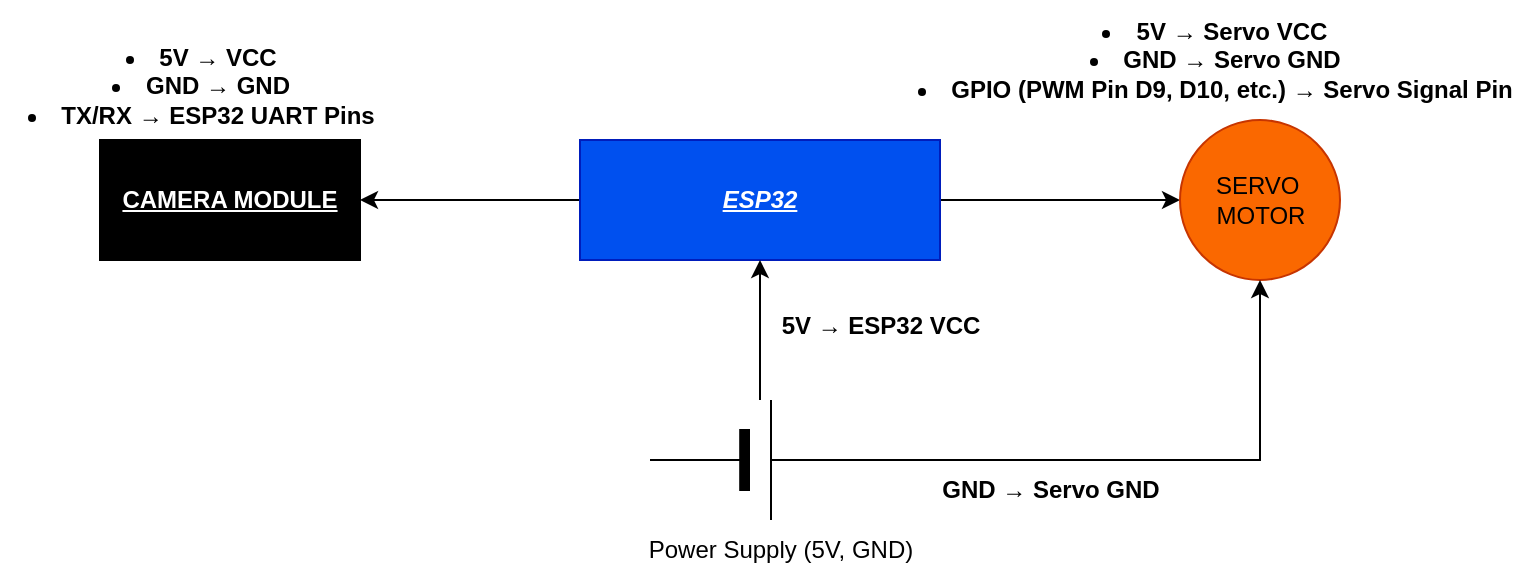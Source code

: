 <mxfile version="26.0.14">
  <diagram name="Page-1" id="xw0azsXiT1ffzXBx3dtR">
    <mxGraphModel dx="880" dy="472" grid="1" gridSize="10" guides="1" tooltips="1" connect="1" arrows="1" fold="1" page="1" pageScale="1" pageWidth="827" pageHeight="1169" math="0" shadow="0">
      <root>
        <mxCell id="0" />
        <mxCell id="1" parent="0" />
        <mxCell id="bhfImXdg9pNfIHxLkrQA-6" value="" style="edgeStyle=orthogonalEdgeStyle;rounded=0;orthogonalLoop=1;jettySize=auto;html=1;" edge="1" parent="1" source="bhfImXdg9pNfIHxLkrQA-1" target="bhfImXdg9pNfIHxLkrQA-3">
          <mxGeometry relative="1" as="geometry" />
        </mxCell>
        <mxCell id="bhfImXdg9pNfIHxLkrQA-8" value="" style="edgeStyle=orthogonalEdgeStyle;rounded=0;orthogonalLoop=1;jettySize=auto;html=1;" edge="1" parent="1" source="bhfImXdg9pNfIHxLkrQA-1">
          <mxGeometry relative="1" as="geometry">
            <mxPoint x="650" y="110" as="targetPoint" />
          </mxGeometry>
        </mxCell>
        <mxCell id="bhfImXdg9pNfIHxLkrQA-1" value="ESP32" style="rounded=0;whiteSpace=wrap;html=1;fillColor=#0050ef;strokeColor=#001DBC;fontColor=#ffffff;fontStyle=7" vertex="1" parent="1">
          <mxGeometry x="350" y="80" width="180" height="60" as="geometry" />
        </mxCell>
        <mxCell id="bhfImXdg9pNfIHxLkrQA-3" value="CAMERA MODULE" style="rounded=0;whiteSpace=wrap;html=1;fillColor=#000000;fontStyle=5;fontFamily=Helvetica;textShadow=1;fontColor=#FFFFFF;" vertex="1" parent="1">
          <mxGeometry x="110" y="80" width="130" height="60" as="geometry" />
        </mxCell>
        <mxCell id="bhfImXdg9pNfIHxLkrQA-4" value="SERVO&amp;nbsp;&lt;div&gt;MOTOR&lt;/div&gt;" style="verticalLabelPosition=middle;shadow=0;dashed=0;align=center;html=1;verticalAlign=middle;strokeWidth=1;shape=ellipse;aspect=fixed;fontSize=12;fillColor=#fa6800;fontColor=#000000;strokeColor=#C73500;" vertex="1" parent="1">
          <mxGeometry x="650" y="70" width="80" height="80" as="geometry" />
        </mxCell>
        <mxCell id="bhfImXdg9pNfIHxLkrQA-9" value="" style="edgeStyle=orthogonalEdgeStyle;rounded=0;orthogonalLoop=1;jettySize=auto;html=1;" edge="1" parent="1" source="bhfImXdg9pNfIHxLkrQA-5" target="bhfImXdg9pNfIHxLkrQA-1">
          <mxGeometry relative="1" as="geometry" />
        </mxCell>
        <mxCell id="bhfImXdg9pNfIHxLkrQA-14" value="" style="edgeStyle=orthogonalEdgeStyle;rounded=0;orthogonalLoop=1;jettySize=auto;html=1;" edge="1" parent="1" source="bhfImXdg9pNfIHxLkrQA-5" target="bhfImXdg9pNfIHxLkrQA-4">
          <mxGeometry relative="1" as="geometry">
            <mxPoint x="575" y="240" as="targetPoint" />
          </mxGeometry>
        </mxCell>
        <mxCell id="bhfImXdg9pNfIHxLkrQA-5" value="" style="verticalLabelPosition=bottom;shadow=0;dashed=0;align=center;fillColor=strokeColor;html=1;verticalAlign=top;strokeWidth=1;shape=mxgraph.electrical.miscellaneous.monocell_battery;" vertex="1" parent="1">
          <mxGeometry x="385" y="210" width="110" height="60" as="geometry" />
        </mxCell>
        <mxCell id="bhfImXdg9pNfIHxLkrQA-10" value="Power Supply (5V, GND)" style="text;html=1;align=center;verticalAlign=middle;resizable=0;points=[];autosize=1;strokeColor=none;fillColor=none;" vertex="1" parent="1">
          <mxGeometry x="370" y="270" width="160" height="30" as="geometry" />
        </mxCell>
        <mxCell id="bhfImXdg9pNfIHxLkrQA-11" value="&lt;li data-end=&quot;1162&quot; data-start=&quot;1142&quot;&gt;&lt;strong data-end=&quot;1150&quot; data-start=&quot;1144&quot;&gt;5V&lt;/strong&gt; → &lt;strong data-end=&quot;1160&quot; data-start=&quot;1153&quot;&gt;VCC&lt;/strong&gt;&lt;/li&gt;&lt;li data-end=&quot;1186&quot; data-start=&quot;1165&quot;&gt;&lt;strong data-end=&quot;1174&quot; data-start=&quot;1167&quot;&gt;GND&lt;/strong&gt; → &lt;strong data-end=&quot;1184&quot; data-start=&quot;1177&quot;&gt;GND&lt;/strong&gt;&lt;/li&gt;&lt;li data-end=&quot;1224&quot; data-start=&quot;1189&quot;&gt;&lt;strong data-end=&quot;1200&quot; data-start=&quot;1191&quot;&gt;TX/RX&lt;/strong&gt; → &lt;strong data-end=&quot;1222&quot; data-start=&quot;1203&quot;&gt;ESP32 UART Pins&lt;/strong&gt;&lt;/li&gt;" style="text;html=1;align=center;verticalAlign=middle;resizable=0;points=[];autosize=1;strokeColor=none;fillColor=none;" vertex="1" parent="1">
          <mxGeometry x="60" y="23" width="200" height="60" as="geometry" />
        </mxCell>
        <mxCell id="bhfImXdg9pNfIHxLkrQA-12" value="&lt;li data-end=&quot;1361&quot; data-start=&quot;1335&quot;&gt;&lt;strong data-end=&quot;1343&quot; data-start=&quot;1337&quot;&gt;5V&lt;/strong&gt; → &lt;strong data-end=&quot;1359&quot; data-start=&quot;1346&quot;&gt;Servo VCC&lt;/strong&gt;&lt;/li&gt;&lt;li data-end=&quot;1391&quot; data-start=&quot;1364&quot;&gt;&lt;strong data-end=&quot;1373&quot; data-start=&quot;1366&quot;&gt;GND&lt;/strong&gt; → &lt;strong data-end=&quot;1389&quot; data-start=&quot;1376&quot;&gt;Servo GND&lt;/strong&gt;&lt;/li&gt;&lt;li data-end=&quot;1453&quot; data-start=&quot;1394&quot;&gt;&lt;strong data-end=&quot;1428&quot; data-start=&quot;1396&quot;&gt;GPIO (PWM Pin D9, D10, etc.)&lt;/strong&gt; → &lt;strong data-end=&quot;1451&quot; data-start=&quot;1431&quot;&gt;Servo Signal Pin&lt;/strong&gt;&lt;/li&gt;" style="text;html=1;align=center;verticalAlign=middle;resizable=0;points=[];autosize=1;strokeColor=none;fillColor=none;" vertex="1" parent="1">
          <mxGeometry x="507" y="10" width="320" height="60" as="geometry" />
        </mxCell>
        <mxCell id="bhfImXdg9pNfIHxLkrQA-15" value="&lt;strong data-end=&quot;1566&quot; data-start=&quot;1560&quot;&gt;5V&lt;/strong&gt; → &lt;strong data-end=&quot;1582&quot; data-start=&quot;1569&quot;&gt;ESP32 VCC&lt;/strong&gt;" style="text;html=1;align=center;verticalAlign=middle;resizable=0;points=[];autosize=1;strokeColor=none;fillColor=none;" vertex="1" parent="1">
          <mxGeometry x="440" y="158" width="120" height="30" as="geometry" />
        </mxCell>
        <mxCell id="bhfImXdg9pNfIHxLkrQA-16" value="&lt;strong data-end=&quot;1596&quot; data-start=&quot;1589&quot;&gt;GND&lt;/strong&gt; → &lt;strong data-end=&quot;1624&quot; data-start=&quot;1599&quot;&gt;Servo GND&lt;/strong&gt;" style="text;html=1;align=center;verticalAlign=middle;resizable=0;points=[];autosize=1;strokeColor=none;fillColor=none;" vertex="1" parent="1">
          <mxGeometry x="520" y="240" width="130" height="30" as="geometry" />
        </mxCell>
      </root>
    </mxGraphModel>
  </diagram>
</mxfile>
